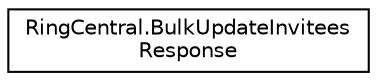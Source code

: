 digraph "Graphical Class Hierarchy"
{
 // LATEX_PDF_SIZE
  edge [fontname="Helvetica",fontsize="10",labelfontname="Helvetica",labelfontsize="10"];
  node [fontname="Helvetica",fontsize="10",shape=record];
  rankdir="LR";
  Node0 [label="RingCentral.BulkUpdateInvitees\lResponse",height=0.2,width=0.4,color="black", fillcolor="white", style="filled",URL="$classRingCentral_1_1BulkUpdateInviteesResponse.html",tooltip=" "];
}
